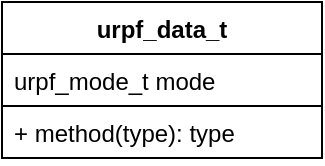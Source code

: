 <mxfile version="21.1.1" type="github">
  <diagram name="第 1 页" id="NfKee3d7B9hK1_NGjQGG">
    <mxGraphModel dx="954" dy="541" grid="1" gridSize="10" guides="1" tooltips="1" connect="1" arrows="1" fold="1" page="1" pageScale="1" pageWidth="827" pageHeight="1169" math="0" shadow="0">
      <root>
        <mxCell id="0" />
        <mxCell id="1" parent="0" />
        <mxCell id="nlOLCZcjh23xYP_qPR4T-1" value="urpf_data_t" style="swimlane;fontStyle=1;align=center;verticalAlign=top;childLayout=stackLayout;horizontal=1;startSize=26;horizontalStack=0;resizeParent=1;resizeParentMax=0;resizeLast=0;collapsible=1;marginBottom=0;whiteSpace=wrap;html=1;" vertex="1" parent="1">
          <mxGeometry x="100" y="110" width="160" height="78" as="geometry" />
        </mxCell>
        <mxCell id="nlOLCZcjh23xYP_qPR4T-2" value="urpf_mode_t mode" style="text;strokeColor=default;fillColor=none;align=left;verticalAlign=top;spacingLeft=4;spacingRight=4;overflow=hidden;rotatable=0;points=[[0,0.5],[1,0.5]];portConstraint=eastwest;whiteSpace=wrap;html=1;" vertex="1" parent="nlOLCZcjh23xYP_qPR4T-1">
          <mxGeometry y="26" width="160" height="26" as="geometry" />
        </mxCell>
        <mxCell id="nlOLCZcjh23xYP_qPR4T-4" value="+ method(type): type" style="text;strokeColor=none;fillColor=none;align=left;verticalAlign=top;spacingLeft=4;spacingRight=4;overflow=hidden;rotatable=0;points=[[0,0.5],[1,0.5]];portConstraint=eastwest;whiteSpace=wrap;html=1;" vertex="1" parent="nlOLCZcjh23xYP_qPR4T-1">
          <mxGeometry y="52" width="160" height="26" as="geometry" />
        </mxCell>
      </root>
    </mxGraphModel>
  </diagram>
</mxfile>
